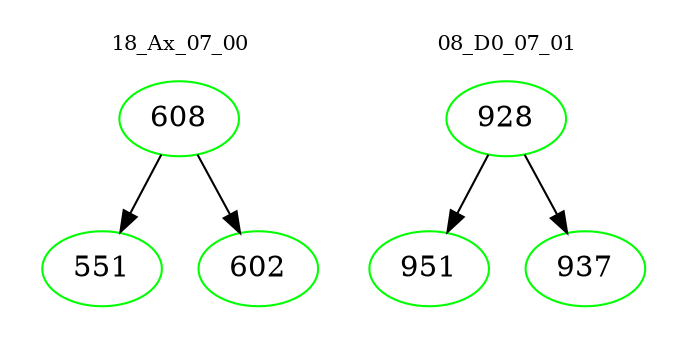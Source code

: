 digraph{
subgraph cluster_0 {
color = white
label = "18_Ax_07_00";
fontsize=10;
T0_608 [label="608", color="green"]
T0_608 -> T0_551 [color="black"]
T0_551 [label="551", color="green"]
T0_608 -> T0_602 [color="black"]
T0_602 [label="602", color="green"]
}
subgraph cluster_1 {
color = white
label = "08_D0_07_01";
fontsize=10;
T1_928 [label="928", color="green"]
T1_928 -> T1_951 [color="black"]
T1_951 [label="951", color="green"]
T1_928 -> T1_937 [color="black"]
T1_937 [label="937", color="green"]
}
}
